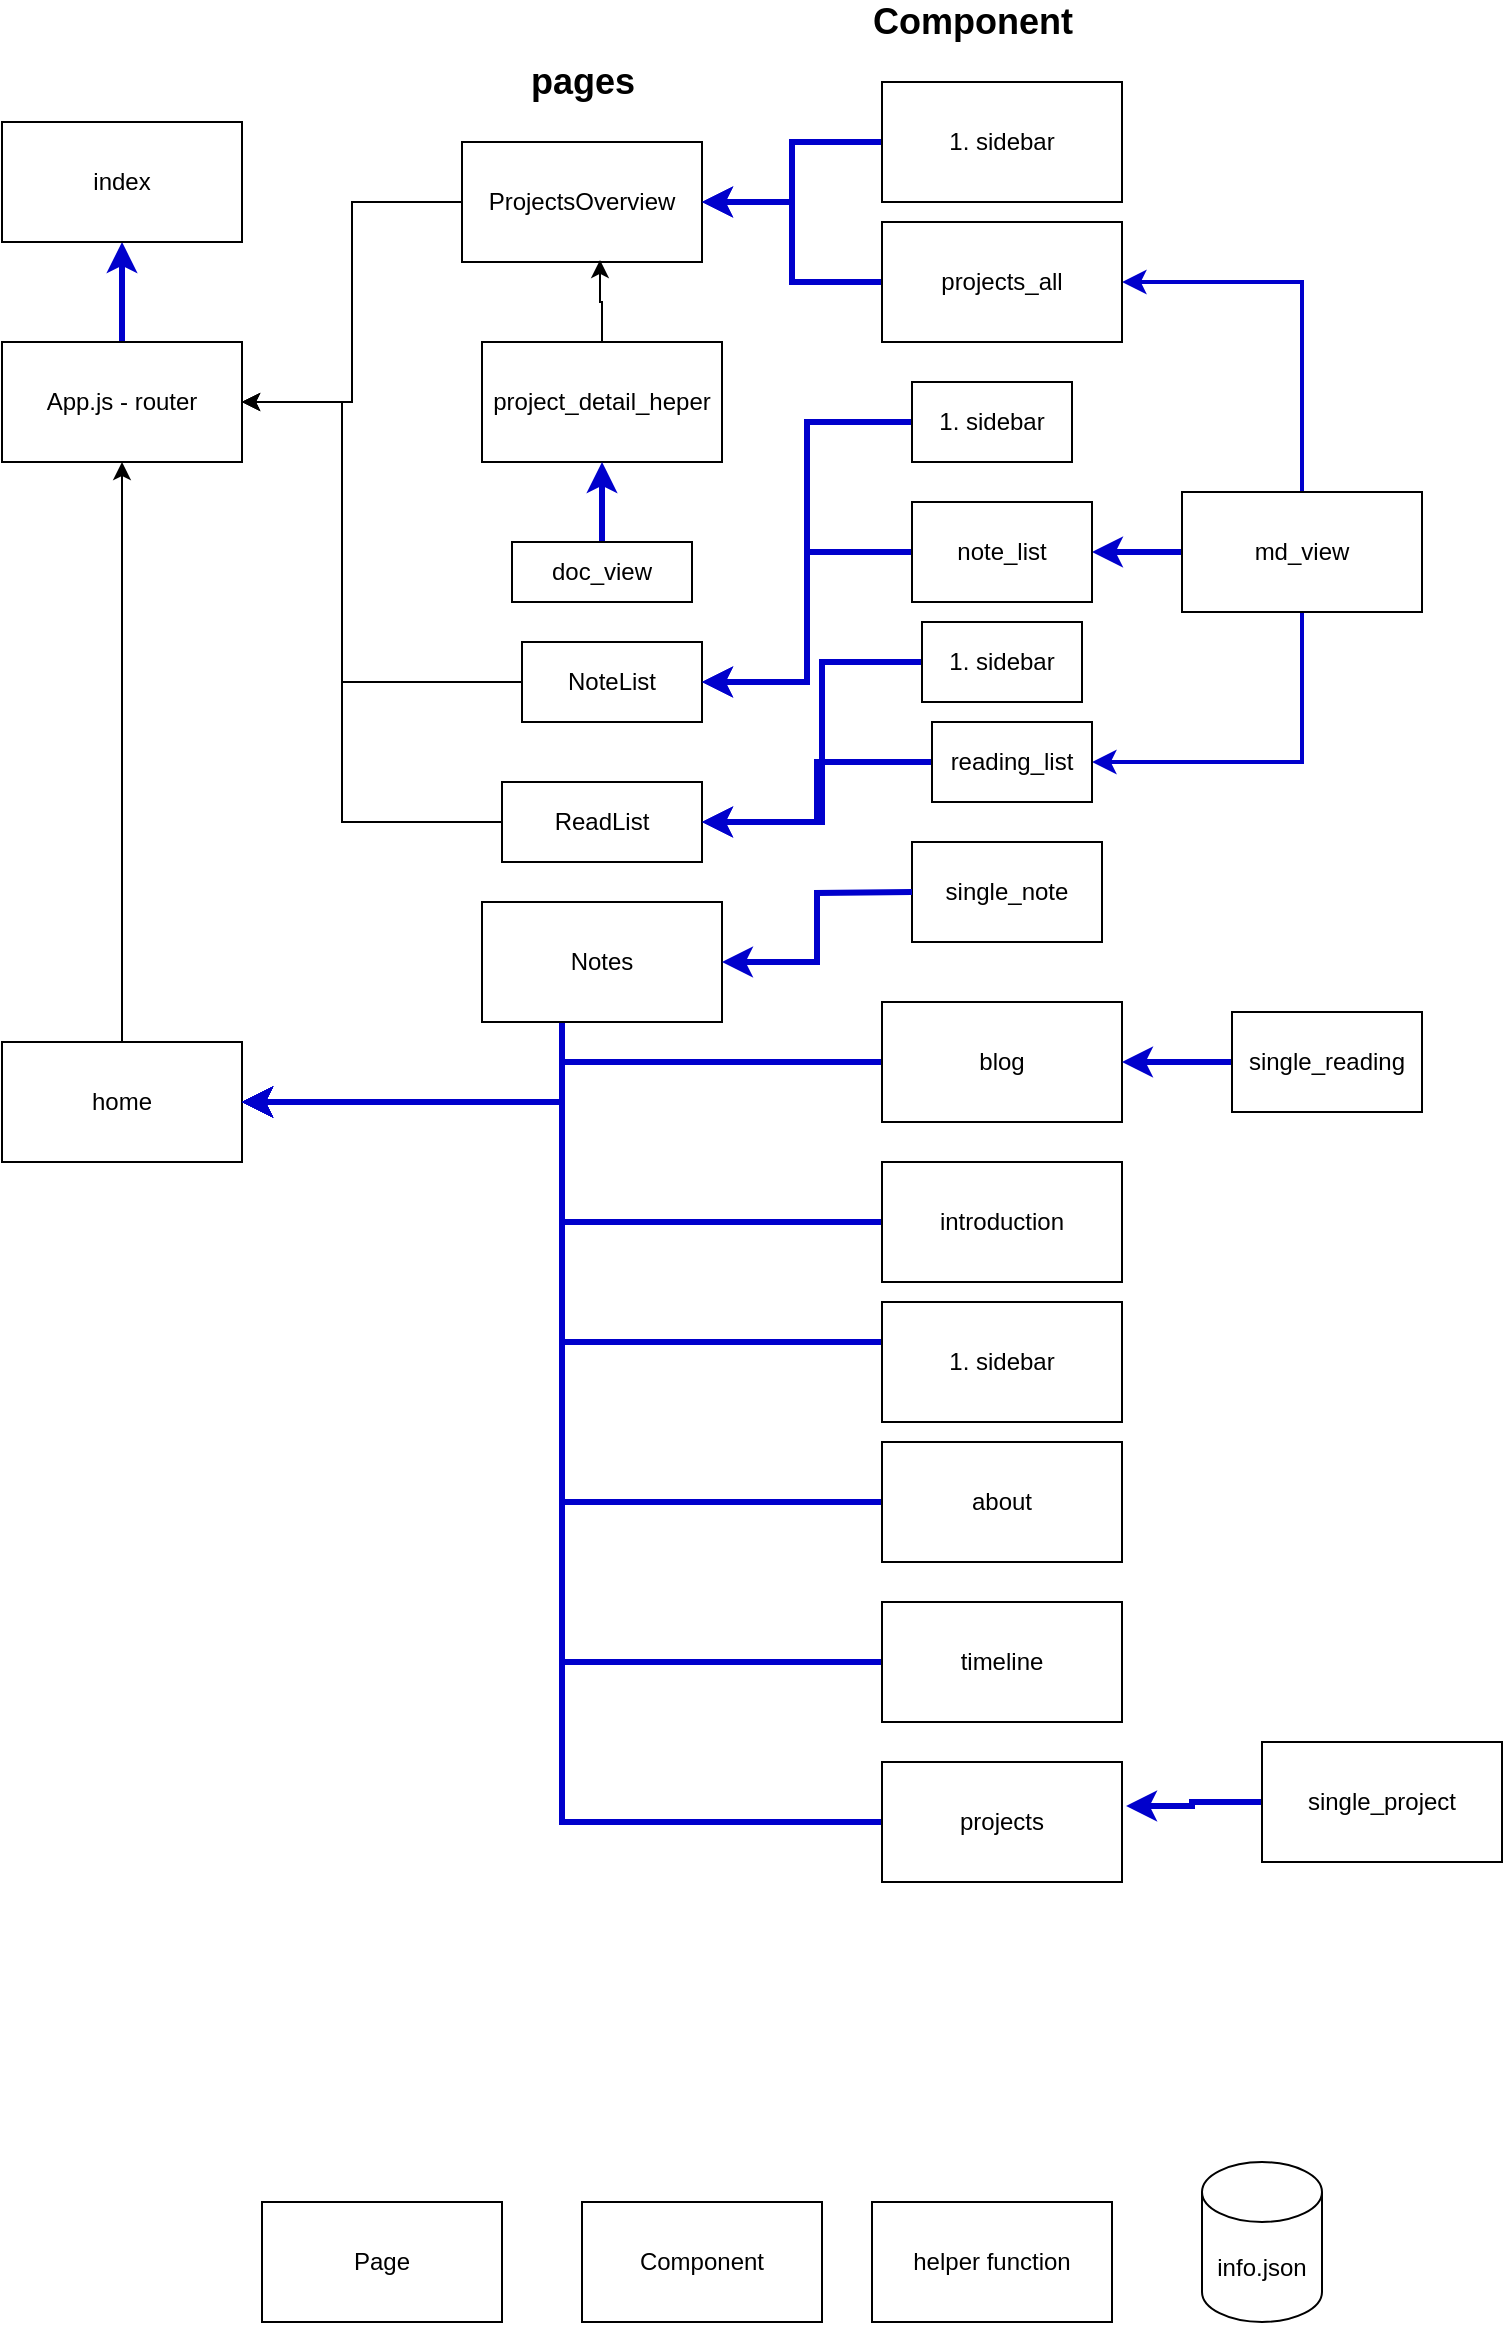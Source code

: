 <mxfile version="14.1.8" type="device"><diagram id="RyG4lGxXRKFQxEMc1ioL" name="Page-1"><mxGraphModel dx="1426" dy="905" grid="1" gridSize="10" guides="1" tooltips="1" connect="1" arrows="1" fold="1" page="1" pageScale="1" pageWidth="850" pageHeight="1100" math="0" shadow="0"><root><mxCell id="0"/><mxCell id="1" parent="0"/><mxCell id="Wxn8GgzFHWyGbEO-tPsz-43" style="edgeStyle=orthogonalEdgeStyle;rounded=0;orthogonalLoop=1;jettySize=auto;html=1;strokeColor=#0000CC;strokeWidth=3;" parent="1" source="Wxn8GgzFHWyGbEO-tPsz-1" target="Wxn8GgzFHWyGbEO-tPsz-18" edge="1"><mxGeometry relative="1" as="geometry"/></mxCell><mxCell id="Wxn8GgzFHWyGbEO-tPsz-1" value="App.js - router" style="rounded=0;whiteSpace=wrap;html=1;" parent="1" vertex="1"><mxGeometry x="100" y="190" width="120" height="60" as="geometry"/></mxCell><mxCell id="Wxn8GgzFHWyGbEO-tPsz-15" style="edgeStyle=orthogonalEdgeStyle;rounded=0;orthogonalLoop=1;jettySize=auto;html=1;entryX=1;entryY=0.5;entryDx=0;entryDy=0;" parent="1" source="Wxn8GgzFHWyGbEO-tPsz-2" target="Wxn8GgzFHWyGbEO-tPsz-1" edge="1"><mxGeometry relative="1" as="geometry"/></mxCell><mxCell id="Wxn8GgzFHWyGbEO-tPsz-2" value="ProjectsOverview" style="rounded=0;whiteSpace=wrap;html=1;" parent="1" vertex="1"><mxGeometry x="330" y="90" width="120" height="60" as="geometry"/></mxCell><mxCell id="Wxn8GgzFHWyGbEO-tPsz-3" value="&lt;font style=&quot;font-size: 18px&quot;&gt;&lt;b&gt;pages&lt;/b&gt;&lt;/font&gt;" style="text;html=1;align=center;verticalAlign=middle;resizable=0;points=[];autosize=1;" parent="1" vertex="1"><mxGeometry x="355" y="50" width="70" height="20" as="geometry"/></mxCell><mxCell id="Wxn8GgzFHWyGbEO-tPsz-21" style="edgeStyle=orthogonalEdgeStyle;rounded=0;orthogonalLoop=1;jettySize=auto;html=1;entryX=0.575;entryY=0.983;entryDx=0;entryDy=0;entryPerimeter=0;" parent="1" source="Wxn8GgzFHWyGbEO-tPsz-5" target="Wxn8GgzFHWyGbEO-tPsz-2" edge="1"><mxGeometry relative="1" as="geometry"/></mxCell><mxCell id="Wxn8GgzFHWyGbEO-tPsz-5" value="project_detail_heper" style="rounded=0;whiteSpace=wrap;html=1;" parent="1" vertex="1"><mxGeometry x="340" y="190" width="120" height="60" as="geometry"/></mxCell><mxCell id="Wxn8GgzFHWyGbEO-tPsz-42" style="edgeStyle=orthogonalEdgeStyle;rounded=0;orthogonalLoop=1;jettySize=auto;html=1;strokeColor=#0000CC;strokeWidth=3;" parent="1" source="Wxn8GgzFHWyGbEO-tPsz-6" edge="1"><mxGeometry relative="1" as="geometry"><mxPoint x="220" y="570" as="targetPoint"/><Array as="points"><mxPoint x="380" y="570"/></Array></mxGeometry></mxCell><mxCell id="Wxn8GgzFHWyGbEO-tPsz-6" value="Notes" style="rounded=0;whiteSpace=wrap;html=1;" parent="1" vertex="1"><mxGeometry x="340" y="470" width="120" height="60" as="geometry"/></mxCell><mxCell id="Wxn8GgzFHWyGbEO-tPsz-19" style="edgeStyle=orthogonalEdgeStyle;rounded=0;orthogonalLoop=1;jettySize=auto;html=1;" parent="1" source="Wxn8GgzFHWyGbEO-tPsz-7" edge="1"><mxGeometry relative="1" as="geometry"><mxPoint x="220" y="220" as="targetPoint"/><Array as="points"><mxPoint x="270" y="360"/><mxPoint x="270" y="220"/></Array></mxGeometry></mxCell><mxCell id="Wxn8GgzFHWyGbEO-tPsz-7" value="NoteList" style="rounded=0;whiteSpace=wrap;html=1;" parent="1" vertex="1"><mxGeometry x="360" y="340" width="90" height="40" as="geometry"/></mxCell><mxCell id="Wxn8GgzFHWyGbEO-tPsz-55" style="edgeStyle=orthogonalEdgeStyle;rounded=0;orthogonalLoop=1;jettySize=auto;html=1;entryX=1;entryY=0.5;entryDx=0;entryDy=0;strokeColor=#0000CC;strokeWidth=3;" parent="1" source="Wxn8GgzFHWyGbEO-tPsz-8" target="Wxn8GgzFHWyGbEO-tPsz-27" edge="1"><mxGeometry relative="1" as="geometry"/></mxCell><mxCell id="BN5JI4kdtYfWrYuVQ66m-1" style="edgeStyle=orthogonalEdgeStyle;rounded=0;orthogonalLoop=1;jettySize=auto;html=1;entryX=1;entryY=0.5;entryDx=0;entryDy=0;strokeColor=#0000CC;strokeWidth=2;" edge="1" parent="1" source="Wxn8GgzFHWyGbEO-tPsz-8" target="Wxn8GgzFHWyGbEO-tPsz-30"><mxGeometry relative="1" as="geometry"><Array as="points"><mxPoint x="750" y="400"/></Array></mxGeometry></mxCell><mxCell id="BN5JI4kdtYfWrYuVQ66m-2" style="edgeStyle=orthogonalEdgeStyle;rounded=0;orthogonalLoop=1;jettySize=auto;html=1;entryX=1;entryY=0.5;entryDx=0;entryDy=0;strokeColor=#0000CC;strokeWidth=2;" edge="1" parent="1" source="Wxn8GgzFHWyGbEO-tPsz-8" target="Wxn8GgzFHWyGbEO-tPsz-28"><mxGeometry relative="1" as="geometry"><Array as="points"><mxPoint x="750" y="160"/></Array></mxGeometry></mxCell><mxCell id="Wxn8GgzFHWyGbEO-tPsz-8" value="md_view" style="rounded=0;whiteSpace=wrap;html=1;" parent="1" vertex="1"><mxGeometry x="690" y="265" width="120" height="60" as="geometry"/></mxCell><mxCell id="Wxn8GgzFHWyGbEO-tPsz-47" style="edgeStyle=orthogonalEdgeStyle;rounded=0;orthogonalLoop=1;jettySize=auto;html=1;strokeColor=#0000CC;strokeWidth=3;" parent="1" source="Wxn8GgzFHWyGbEO-tPsz-10" target="Wxn8GgzFHWyGbEO-tPsz-5" edge="1"><mxGeometry relative="1" as="geometry"/></mxCell><mxCell id="Wxn8GgzFHWyGbEO-tPsz-10" value="doc_view" style="rounded=0;whiteSpace=wrap;html=1;" parent="1" vertex="1"><mxGeometry x="355" y="290" width="90" height="30" as="geometry"/></mxCell><mxCell id="Wxn8GgzFHWyGbEO-tPsz-17" style="edgeStyle=orthogonalEdgeStyle;rounded=0;orthogonalLoop=1;jettySize=auto;html=1;" parent="1" source="Wxn8GgzFHWyGbEO-tPsz-11" edge="1"><mxGeometry relative="1" as="geometry"><mxPoint x="220" y="220" as="targetPoint"/><Array as="points"><mxPoint x="270" y="430"/><mxPoint x="270" y="220"/></Array></mxGeometry></mxCell><mxCell id="Wxn8GgzFHWyGbEO-tPsz-11" value="ReadList" style="rounded=0;whiteSpace=wrap;html=1;" parent="1" vertex="1"><mxGeometry x="350" y="410" width="100" height="40" as="geometry"/></mxCell><mxCell id="Wxn8GgzFHWyGbEO-tPsz-13" style="edgeStyle=orthogonalEdgeStyle;rounded=0;orthogonalLoop=1;jettySize=auto;html=1;" parent="1" source="Wxn8GgzFHWyGbEO-tPsz-12" target="Wxn8GgzFHWyGbEO-tPsz-1" edge="1"><mxGeometry relative="1" as="geometry"/></mxCell><mxCell id="Wxn8GgzFHWyGbEO-tPsz-12" value="home" style="rounded=0;whiteSpace=wrap;html=1;" parent="1" vertex="1"><mxGeometry x="100" y="540" width="120" height="60" as="geometry"/></mxCell><mxCell id="Wxn8GgzFHWyGbEO-tPsz-18" value="index" style="rounded=0;whiteSpace=wrap;html=1;" parent="1" vertex="1"><mxGeometry x="100" y="80" width="120" height="60" as="geometry"/></mxCell><mxCell id="Wxn8GgzFHWyGbEO-tPsz-23" value="&lt;font style=&quot;font-size: 18px&quot;&gt;&lt;b&gt;Component&lt;/b&gt;&lt;/font&gt;" style="text;html=1;align=center;verticalAlign=middle;resizable=0;points=[];autosize=1;" parent="1" vertex="1"><mxGeometry x="525" y="20" width="120" height="20" as="geometry"/></mxCell><mxCell id="Wxn8GgzFHWyGbEO-tPsz-38" style="edgeStyle=orthogonalEdgeStyle;rounded=0;orthogonalLoop=1;jettySize=auto;html=1;strokeColor=#0000CC;strokeWidth=3;" parent="1" source="Wxn8GgzFHWyGbEO-tPsz-24" edge="1"><mxGeometry relative="1" as="geometry"><mxPoint x="220" y="570" as="targetPoint"/><Array as="points"><mxPoint x="380" y="770"/><mxPoint x="380" y="570"/></Array></mxGeometry></mxCell><mxCell id="Wxn8GgzFHWyGbEO-tPsz-24" value="about" style="rounded=0;whiteSpace=wrap;html=1;" parent="1" vertex="1"><mxGeometry x="540" y="740" width="120" height="60" as="geometry"/></mxCell><mxCell id="Wxn8GgzFHWyGbEO-tPsz-41" style="edgeStyle=orthogonalEdgeStyle;rounded=0;orthogonalLoop=1;jettySize=auto;html=1;entryX=1;entryY=0.5;entryDx=0;entryDy=0;strokeColor=#0000CC;strokeWidth=3;" parent="1" source="Wxn8GgzFHWyGbEO-tPsz-25" target="Wxn8GgzFHWyGbEO-tPsz-12" edge="1"><mxGeometry relative="1" as="geometry"/></mxCell><mxCell id="Wxn8GgzFHWyGbEO-tPsz-25" value="blog" style="rounded=0;whiteSpace=wrap;html=1;" parent="1" vertex="1"><mxGeometry x="540" y="520" width="120" height="60" as="geometry"/></mxCell><mxCell id="Wxn8GgzFHWyGbEO-tPsz-37" style="edgeStyle=orthogonalEdgeStyle;rounded=0;orthogonalLoop=1;jettySize=auto;html=1;entryX=1;entryY=0.5;entryDx=0;entryDy=0;strokeColor=#0000CC;strokeWidth=3;" parent="1" source="Wxn8GgzFHWyGbEO-tPsz-26" target="Wxn8GgzFHWyGbEO-tPsz-12" edge="1"><mxGeometry relative="1" as="geometry"/></mxCell><mxCell id="Wxn8GgzFHWyGbEO-tPsz-26" value="introduction" style="rounded=0;whiteSpace=wrap;html=1;" parent="1" vertex="1"><mxGeometry x="540" y="600" width="120" height="60" as="geometry"/></mxCell><mxCell id="Wxn8GgzFHWyGbEO-tPsz-50" style="edgeStyle=orthogonalEdgeStyle;rounded=0;orthogonalLoop=1;jettySize=auto;html=1;entryX=1;entryY=0.5;entryDx=0;entryDy=0;strokeColor=#0000CC;strokeWidth=3;" parent="1" source="Wxn8GgzFHWyGbEO-tPsz-27" target="Wxn8GgzFHWyGbEO-tPsz-7" edge="1"><mxGeometry relative="1" as="geometry"/></mxCell><mxCell id="Wxn8GgzFHWyGbEO-tPsz-27" value="note_list" style="rounded=0;whiteSpace=wrap;html=1;" parent="1" vertex="1"><mxGeometry x="555" y="270" width="90" height="50" as="geometry"/></mxCell><mxCell id="Wxn8GgzFHWyGbEO-tPsz-46" style="edgeStyle=orthogonalEdgeStyle;rounded=0;orthogonalLoop=1;jettySize=auto;html=1;entryX=1;entryY=0.5;entryDx=0;entryDy=0;strokeColor=#0000CC;strokeWidth=3;" parent="1" source="Wxn8GgzFHWyGbEO-tPsz-28" target="Wxn8GgzFHWyGbEO-tPsz-2" edge="1"><mxGeometry relative="1" as="geometry"/></mxCell><mxCell id="Wxn8GgzFHWyGbEO-tPsz-28" value="projects_all" style="rounded=0;whiteSpace=wrap;html=1;" parent="1" vertex="1"><mxGeometry x="540" y="130" width="120" height="60" as="geometry"/></mxCell><mxCell id="Wxn8GgzFHWyGbEO-tPsz-40" style="edgeStyle=orthogonalEdgeStyle;rounded=0;orthogonalLoop=1;jettySize=auto;html=1;entryX=1;entryY=0.5;entryDx=0;entryDy=0;strokeColor=#0000CC;strokeWidth=3;" parent="1" source="Wxn8GgzFHWyGbEO-tPsz-29" target="Wxn8GgzFHWyGbEO-tPsz-12" edge="1"><mxGeometry relative="1" as="geometry"/></mxCell><mxCell id="Wxn8GgzFHWyGbEO-tPsz-29" value="projects" style="rounded=0;whiteSpace=wrap;html=1;" parent="1" vertex="1"><mxGeometry x="540" y="900" width="120" height="60" as="geometry"/></mxCell><mxCell id="Wxn8GgzFHWyGbEO-tPsz-53" style="edgeStyle=orthogonalEdgeStyle;rounded=0;orthogonalLoop=1;jettySize=auto;html=1;entryX=1;entryY=0.5;entryDx=0;entryDy=0;strokeColor=#0000CC;strokeWidth=3;" parent="1" source="Wxn8GgzFHWyGbEO-tPsz-30" target="Wxn8GgzFHWyGbEO-tPsz-11" edge="1"><mxGeometry relative="1" as="geometry"/></mxCell><mxCell id="Wxn8GgzFHWyGbEO-tPsz-30" value="reading_list" style="rounded=0;whiteSpace=wrap;html=1;" parent="1" vertex="1"><mxGeometry x="565" y="380" width="80" height="40" as="geometry"/></mxCell><mxCell id="Wxn8GgzFHWyGbEO-tPsz-36" style="edgeStyle=orthogonalEdgeStyle;rounded=0;orthogonalLoop=1;jettySize=auto;html=1;strokeColor=#0000CC;strokeWidth=3;" parent="1" source="Wxn8GgzFHWyGbEO-tPsz-31" target="Wxn8GgzFHWyGbEO-tPsz-12" edge="1"><mxGeometry relative="1" as="geometry"><Array as="points"><mxPoint x="380" y="690"/><mxPoint x="380" y="570"/></Array></mxGeometry></mxCell><mxCell id="Wxn8GgzFHWyGbEO-tPsz-31" value="1. sidebar" style="rounded=0;whiteSpace=wrap;html=1;" parent="1" vertex="1"><mxGeometry x="540" y="670" width="120" height="60" as="geometry"/></mxCell><mxCell id="Wxn8GgzFHWyGbEO-tPsz-32" value="single_note" style="rounded=0;whiteSpace=wrap;html=1;" parent="1" vertex="1"><mxGeometry x="555" y="440" width="95" height="50" as="geometry"/></mxCell><mxCell id="Wxn8GgzFHWyGbEO-tPsz-58" style="edgeStyle=orthogonalEdgeStyle;rounded=0;orthogonalLoop=1;jettySize=auto;html=1;entryX=1.017;entryY=0.367;entryDx=0;entryDy=0;entryPerimeter=0;strokeColor=#0000CC;strokeWidth=3;" parent="1" source="Wxn8GgzFHWyGbEO-tPsz-33" target="Wxn8GgzFHWyGbEO-tPsz-29" edge="1"><mxGeometry relative="1" as="geometry"/></mxCell><mxCell id="Wxn8GgzFHWyGbEO-tPsz-33" value="single_project" style="rounded=0;whiteSpace=wrap;html=1;" parent="1" vertex="1"><mxGeometry x="730" y="890" width="120" height="60" as="geometry"/></mxCell><mxCell id="Wxn8GgzFHWyGbEO-tPsz-54" style="edgeStyle=orthogonalEdgeStyle;rounded=0;orthogonalLoop=1;jettySize=auto;html=1;entryX=1;entryY=0.5;entryDx=0;entryDy=0;strokeColor=#0000CC;strokeWidth=3;" parent="1" target="Wxn8GgzFHWyGbEO-tPsz-6" edge="1"><mxGeometry relative="1" as="geometry"><mxPoint x="555" y="465" as="sourcePoint"/></mxGeometry></mxCell><mxCell id="Wxn8GgzFHWyGbEO-tPsz-39" style="edgeStyle=orthogonalEdgeStyle;rounded=0;orthogonalLoop=1;jettySize=auto;html=1;entryX=1;entryY=0.5;entryDx=0;entryDy=0;strokeColor=#0000CC;strokeWidth=3;" parent="1" source="Wxn8GgzFHWyGbEO-tPsz-35" target="Wxn8GgzFHWyGbEO-tPsz-12" edge="1"><mxGeometry relative="1" as="geometry"/></mxCell><mxCell id="Wxn8GgzFHWyGbEO-tPsz-35" value="timeline" style="rounded=0;whiteSpace=wrap;html=1;" parent="1" vertex="1"><mxGeometry x="540" y="820" width="120" height="60" as="geometry"/></mxCell><mxCell id="Wxn8GgzFHWyGbEO-tPsz-45" style="edgeStyle=orthogonalEdgeStyle;rounded=0;orthogonalLoop=1;jettySize=auto;html=1;entryX=1;entryY=0.5;entryDx=0;entryDy=0;strokeColor=#0000CC;strokeWidth=3;" parent="1" source="Wxn8GgzFHWyGbEO-tPsz-44" target="Wxn8GgzFHWyGbEO-tPsz-2" edge="1"><mxGeometry relative="1" as="geometry"/></mxCell><mxCell id="Wxn8GgzFHWyGbEO-tPsz-44" value="1. sidebar" style="rounded=0;whiteSpace=wrap;html=1;" parent="1" vertex="1"><mxGeometry x="540" y="60" width="120" height="60" as="geometry"/></mxCell><mxCell id="Wxn8GgzFHWyGbEO-tPsz-49" style="edgeStyle=orthogonalEdgeStyle;rounded=0;orthogonalLoop=1;jettySize=auto;html=1;entryX=1;entryY=0.5;entryDx=0;entryDy=0;strokeColor=#0000CC;strokeWidth=3;" parent="1" source="Wxn8GgzFHWyGbEO-tPsz-48" target="Wxn8GgzFHWyGbEO-tPsz-7" edge="1"><mxGeometry relative="1" as="geometry"/></mxCell><mxCell id="Wxn8GgzFHWyGbEO-tPsz-48" value="1. sidebar" style="rounded=0;whiteSpace=wrap;html=1;" parent="1" vertex="1"><mxGeometry x="555" y="210" width="80" height="40" as="geometry"/></mxCell><mxCell id="Wxn8GgzFHWyGbEO-tPsz-52" style="edgeStyle=orthogonalEdgeStyle;rounded=0;orthogonalLoop=1;jettySize=auto;html=1;strokeColor=#0000CC;strokeWidth=3;" parent="1" source="Wxn8GgzFHWyGbEO-tPsz-51" target="Wxn8GgzFHWyGbEO-tPsz-11" edge="1"><mxGeometry relative="1" as="geometry"><Array as="points"><mxPoint x="510" y="350"/><mxPoint x="510" y="430"/></Array></mxGeometry></mxCell><mxCell id="Wxn8GgzFHWyGbEO-tPsz-51" value="1. sidebar" style="rounded=0;whiteSpace=wrap;html=1;" parent="1" vertex="1"><mxGeometry x="560" y="330" width="80" height="40" as="geometry"/></mxCell><mxCell id="Wxn8GgzFHWyGbEO-tPsz-57" style="edgeStyle=orthogonalEdgeStyle;rounded=0;orthogonalLoop=1;jettySize=auto;html=1;strokeColor=#0000CC;strokeWidth=3;" parent="1" source="Wxn8GgzFHWyGbEO-tPsz-56" target="Wxn8GgzFHWyGbEO-tPsz-25" edge="1"><mxGeometry relative="1" as="geometry"/></mxCell><mxCell id="Wxn8GgzFHWyGbEO-tPsz-56" value="single_reading" style="rounded=0;whiteSpace=wrap;html=1;" parent="1" vertex="1"><mxGeometry x="715" y="525" width="95" height="50" as="geometry"/></mxCell><mxCell id="Wxn8GgzFHWyGbEO-tPsz-59" value="Page" style="rounded=0;whiteSpace=wrap;html=1;" parent="1" vertex="1"><mxGeometry x="230" y="1120" width="120" height="60" as="geometry"/></mxCell><mxCell id="Wxn8GgzFHWyGbEO-tPsz-60" value="info.json" style="shape=cylinder3;whiteSpace=wrap;html=1;boundedLbl=1;backgroundOutline=1;size=15;" parent="1" vertex="1"><mxGeometry x="700" y="1100" width="60" height="80" as="geometry"/></mxCell><mxCell id="Wxn8GgzFHWyGbEO-tPsz-61" value="Component" style="rounded=0;whiteSpace=wrap;html=1;" parent="1" vertex="1"><mxGeometry x="390" y="1120" width="120" height="60" as="geometry"/></mxCell><mxCell id="Wxn8GgzFHWyGbEO-tPsz-62" value="helper function" style="rounded=0;whiteSpace=wrap;html=1;" parent="1" vertex="1"><mxGeometry x="535" y="1120" width="120" height="60" as="geometry"/></mxCell></root></mxGraphModel></diagram></mxfile>